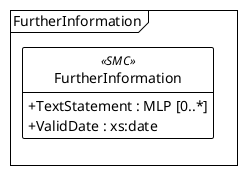 @startuml
!theme plain
left to right direction
hide class circle
hide class methods
skinparam classAttributeIconSize 0
' skinparam linetype polyline
skinparam linetype ortho

mainframe  FurtherInformation

class "FurtherInformation" as ID00000001 <<SMC>> {
  +TextStatement : MLP [0..*]
  +ValidDate : xs:date
}

@enduml
